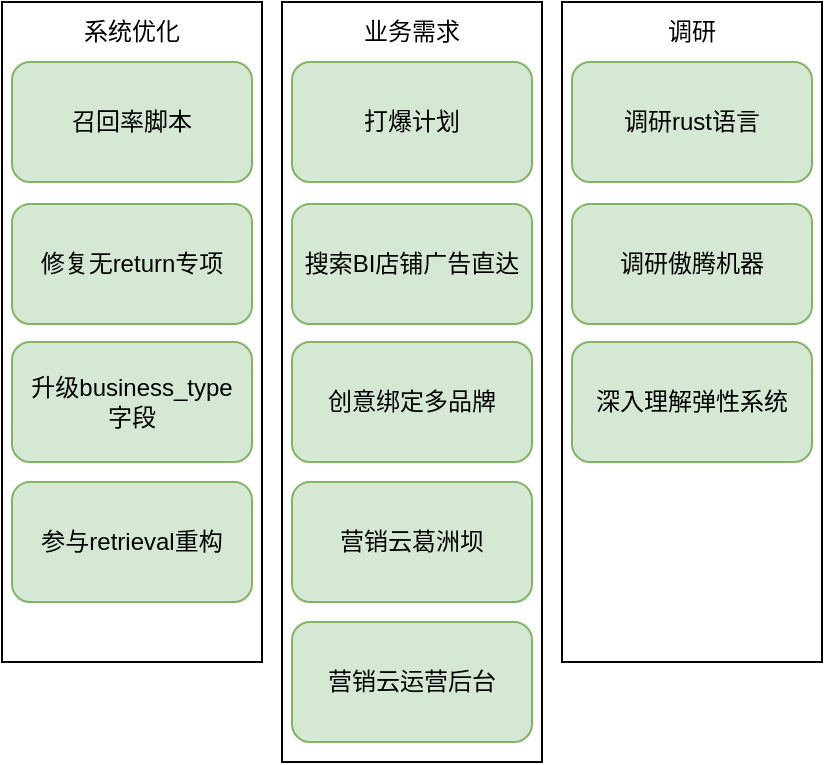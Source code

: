 <mxfile version="16.2.6" type="github">
  <diagram id="xM8pjC5tFqTUPyQWdEe0" name="Page-1">
    <mxGraphModel dx="1298" dy="724" grid="1" gridSize="10" guides="1" tooltips="1" connect="1" arrows="1" fold="1" page="1" pageScale="1" pageWidth="827" pageHeight="1169" math="0" shadow="0">
      <root>
        <mxCell id="0" />
        <mxCell id="1" parent="0" />
        <mxCell id="jzl18laZkhQgiuDAyxGO-22" value="" style="rounded=0;whiteSpace=wrap;html=1;" vertex="1" parent="1">
          <mxGeometry x="425" y="220" width="130" height="330" as="geometry" />
        </mxCell>
        <mxCell id="jzl18laZkhQgiuDAyxGO-21" value="" style="rounded=0;whiteSpace=wrap;html=1;" vertex="1" parent="1">
          <mxGeometry x="285" y="220" width="130" height="380" as="geometry" />
        </mxCell>
        <mxCell id="jzl18laZkhQgiuDAyxGO-18" value="" style="rounded=0;whiteSpace=wrap;html=1;" vertex="1" parent="1">
          <mxGeometry x="145" y="220" width="130" height="330" as="geometry" />
        </mxCell>
        <mxCell id="jzl18laZkhQgiuDAyxGO-2" value="搜索BI店铺广告直达" style="rounded=1;whiteSpace=wrap;html=1;fillColor=#d5e8d4;strokeColor=#82b366;" vertex="1" parent="1">
          <mxGeometry x="290" y="321" width="120" height="60" as="geometry" />
        </mxCell>
        <mxCell id="jzl18laZkhQgiuDAyxGO-3" value="召回率脚本" style="rounded=1;whiteSpace=wrap;html=1;fillColor=#d5e8d4;strokeColor=#82b366;" vertex="1" parent="1">
          <mxGeometry x="150" y="250" width="120" height="60" as="geometry" />
        </mxCell>
        <mxCell id="jzl18laZkhQgiuDAyxGO-4" value="修复无return专项" style="rounded=1;whiteSpace=wrap;html=1;fillColor=#d5e8d4;strokeColor=#82b366;" vertex="1" parent="1">
          <mxGeometry x="150" y="321" width="120" height="60" as="geometry" />
        </mxCell>
        <mxCell id="jzl18laZkhQgiuDAyxGO-5" value="调研傲腾机器" style="rounded=1;whiteSpace=wrap;html=1;fillColor=#d5e8d4;strokeColor=#82b366;" vertex="1" parent="1">
          <mxGeometry x="430" y="321" width="120" height="60" as="geometry" />
        </mxCell>
        <mxCell id="jzl18laZkhQgiuDAyxGO-6" value="打爆计划" style="rounded=1;whiteSpace=wrap;html=1;fillColor=#d5e8d4;strokeColor=#82b366;" vertex="1" parent="1">
          <mxGeometry x="290" y="250" width="120" height="60" as="geometry" />
        </mxCell>
        <mxCell id="jzl18laZkhQgiuDAyxGO-11" value="调研rust语言" style="rounded=1;whiteSpace=wrap;html=1;fillColor=#d5e8d4;strokeColor=#82b366;" vertex="1" parent="1">
          <mxGeometry x="430" y="250" width="120" height="60" as="geometry" />
        </mxCell>
        <mxCell id="jzl18laZkhQgiuDAyxGO-12" value="深入理解弹性系统" style="rounded=1;whiteSpace=wrap;html=1;fillColor=#d5e8d4;strokeColor=#82b366;" vertex="1" parent="1">
          <mxGeometry x="430" y="390" width="120" height="60" as="geometry" />
        </mxCell>
        <mxCell id="jzl18laZkhQgiuDAyxGO-13" value="创意绑定多品牌" style="rounded=1;whiteSpace=wrap;html=1;fillColor=#d5e8d4;strokeColor=#82b366;" vertex="1" parent="1">
          <mxGeometry x="290" y="390" width="120" height="60" as="geometry" />
        </mxCell>
        <mxCell id="jzl18laZkhQgiuDAyxGO-14" value="升级business_type&lt;br&gt;字段" style="rounded=1;whiteSpace=wrap;html=1;fillColor=#d5e8d4;strokeColor=#82b366;" vertex="1" parent="1">
          <mxGeometry x="150" y="390" width="120" height="60" as="geometry" />
        </mxCell>
        <mxCell id="jzl18laZkhQgiuDAyxGO-15" value="参与retrieval重构" style="rounded=1;whiteSpace=wrap;html=1;fillColor=#d5e8d4;strokeColor=#82b366;" vertex="1" parent="1">
          <mxGeometry x="150" y="460" width="120" height="60" as="geometry" />
        </mxCell>
        <mxCell id="jzl18laZkhQgiuDAyxGO-16" value="营销云葛洲坝" style="rounded=1;whiteSpace=wrap;html=1;fillColor=#d5e8d4;strokeColor=#82b366;" vertex="1" parent="1">
          <mxGeometry x="290" y="460" width="120" height="60" as="geometry" />
        </mxCell>
        <mxCell id="jzl18laZkhQgiuDAyxGO-23" value="系统优化" style="text;html=1;strokeColor=none;fillColor=none;align=center;verticalAlign=middle;whiteSpace=wrap;rounded=0;" vertex="1" parent="1">
          <mxGeometry x="180" y="220" width="60" height="30" as="geometry" />
        </mxCell>
        <mxCell id="jzl18laZkhQgiuDAyxGO-25" value="调研" style="text;html=1;strokeColor=none;fillColor=none;align=center;verticalAlign=middle;whiteSpace=wrap;rounded=0;" vertex="1" parent="1">
          <mxGeometry x="460" y="220" width="60" height="30" as="geometry" />
        </mxCell>
        <mxCell id="jzl18laZkhQgiuDAyxGO-26" value="业务需求" style="text;html=1;strokeColor=none;fillColor=none;align=center;verticalAlign=middle;whiteSpace=wrap;rounded=0;" vertex="1" parent="1">
          <mxGeometry x="320" y="220" width="60" height="30" as="geometry" />
        </mxCell>
        <mxCell id="jzl18laZkhQgiuDAyxGO-27" value="营销云运营后台" style="rounded=1;whiteSpace=wrap;html=1;fillColor=#d5e8d4;strokeColor=#82b366;" vertex="1" parent="1">
          <mxGeometry x="290" y="530" width="120" height="60" as="geometry" />
        </mxCell>
      </root>
    </mxGraphModel>
  </diagram>
</mxfile>
